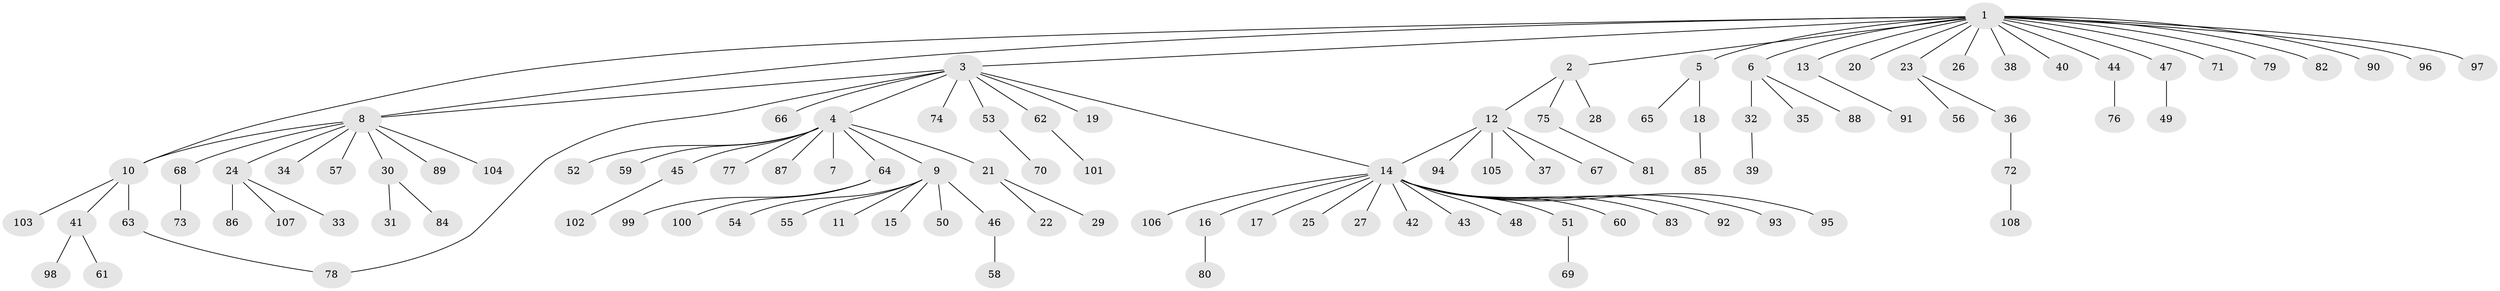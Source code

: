 // Generated by graph-tools (version 1.1) at 2025/14/03/09/25 04:14:19]
// undirected, 108 vertices, 111 edges
graph export_dot {
graph [start="1"]
  node [color=gray90,style=filled];
  1;
  2;
  3;
  4;
  5;
  6;
  7;
  8;
  9;
  10;
  11;
  12;
  13;
  14;
  15;
  16;
  17;
  18;
  19;
  20;
  21;
  22;
  23;
  24;
  25;
  26;
  27;
  28;
  29;
  30;
  31;
  32;
  33;
  34;
  35;
  36;
  37;
  38;
  39;
  40;
  41;
  42;
  43;
  44;
  45;
  46;
  47;
  48;
  49;
  50;
  51;
  52;
  53;
  54;
  55;
  56;
  57;
  58;
  59;
  60;
  61;
  62;
  63;
  64;
  65;
  66;
  67;
  68;
  69;
  70;
  71;
  72;
  73;
  74;
  75;
  76;
  77;
  78;
  79;
  80;
  81;
  82;
  83;
  84;
  85;
  86;
  87;
  88;
  89;
  90;
  91;
  92;
  93;
  94;
  95;
  96;
  97;
  98;
  99;
  100;
  101;
  102;
  103;
  104;
  105;
  106;
  107;
  108;
  1 -- 2;
  1 -- 3;
  1 -- 5;
  1 -- 6;
  1 -- 8;
  1 -- 10;
  1 -- 13;
  1 -- 20;
  1 -- 23;
  1 -- 26;
  1 -- 38;
  1 -- 40;
  1 -- 44;
  1 -- 47;
  1 -- 71;
  1 -- 79;
  1 -- 82;
  1 -- 90;
  1 -- 96;
  1 -- 97;
  2 -- 12;
  2 -- 28;
  2 -- 75;
  3 -- 4;
  3 -- 8;
  3 -- 14;
  3 -- 19;
  3 -- 53;
  3 -- 62;
  3 -- 66;
  3 -- 74;
  3 -- 78;
  4 -- 7;
  4 -- 9;
  4 -- 21;
  4 -- 45;
  4 -- 52;
  4 -- 59;
  4 -- 64;
  4 -- 77;
  4 -- 87;
  5 -- 18;
  5 -- 65;
  6 -- 32;
  6 -- 35;
  6 -- 88;
  8 -- 10;
  8 -- 24;
  8 -- 30;
  8 -- 34;
  8 -- 57;
  8 -- 68;
  8 -- 89;
  8 -- 104;
  9 -- 11;
  9 -- 15;
  9 -- 46;
  9 -- 50;
  9 -- 54;
  9 -- 55;
  10 -- 41;
  10 -- 63;
  10 -- 103;
  12 -- 14;
  12 -- 37;
  12 -- 67;
  12 -- 94;
  12 -- 105;
  13 -- 91;
  14 -- 16;
  14 -- 17;
  14 -- 25;
  14 -- 27;
  14 -- 42;
  14 -- 43;
  14 -- 48;
  14 -- 51;
  14 -- 60;
  14 -- 83;
  14 -- 92;
  14 -- 93;
  14 -- 95;
  14 -- 106;
  16 -- 80;
  18 -- 85;
  21 -- 22;
  21 -- 29;
  23 -- 36;
  23 -- 56;
  24 -- 33;
  24 -- 86;
  24 -- 107;
  30 -- 31;
  30 -- 84;
  32 -- 39;
  36 -- 72;
  41 -- 61;
  41 -- 98;
  44 -- 76;
  45 -- 102;
  46 -- 58;
  47 -- 49;
  51 -- 69;
  53 -- 70;
  62 -- 101;
  63 -- 78;
  64 -- 99;
  64 -- 100;
  68 -- 73;
  72 -- 108;
  75 -- 81;
}

